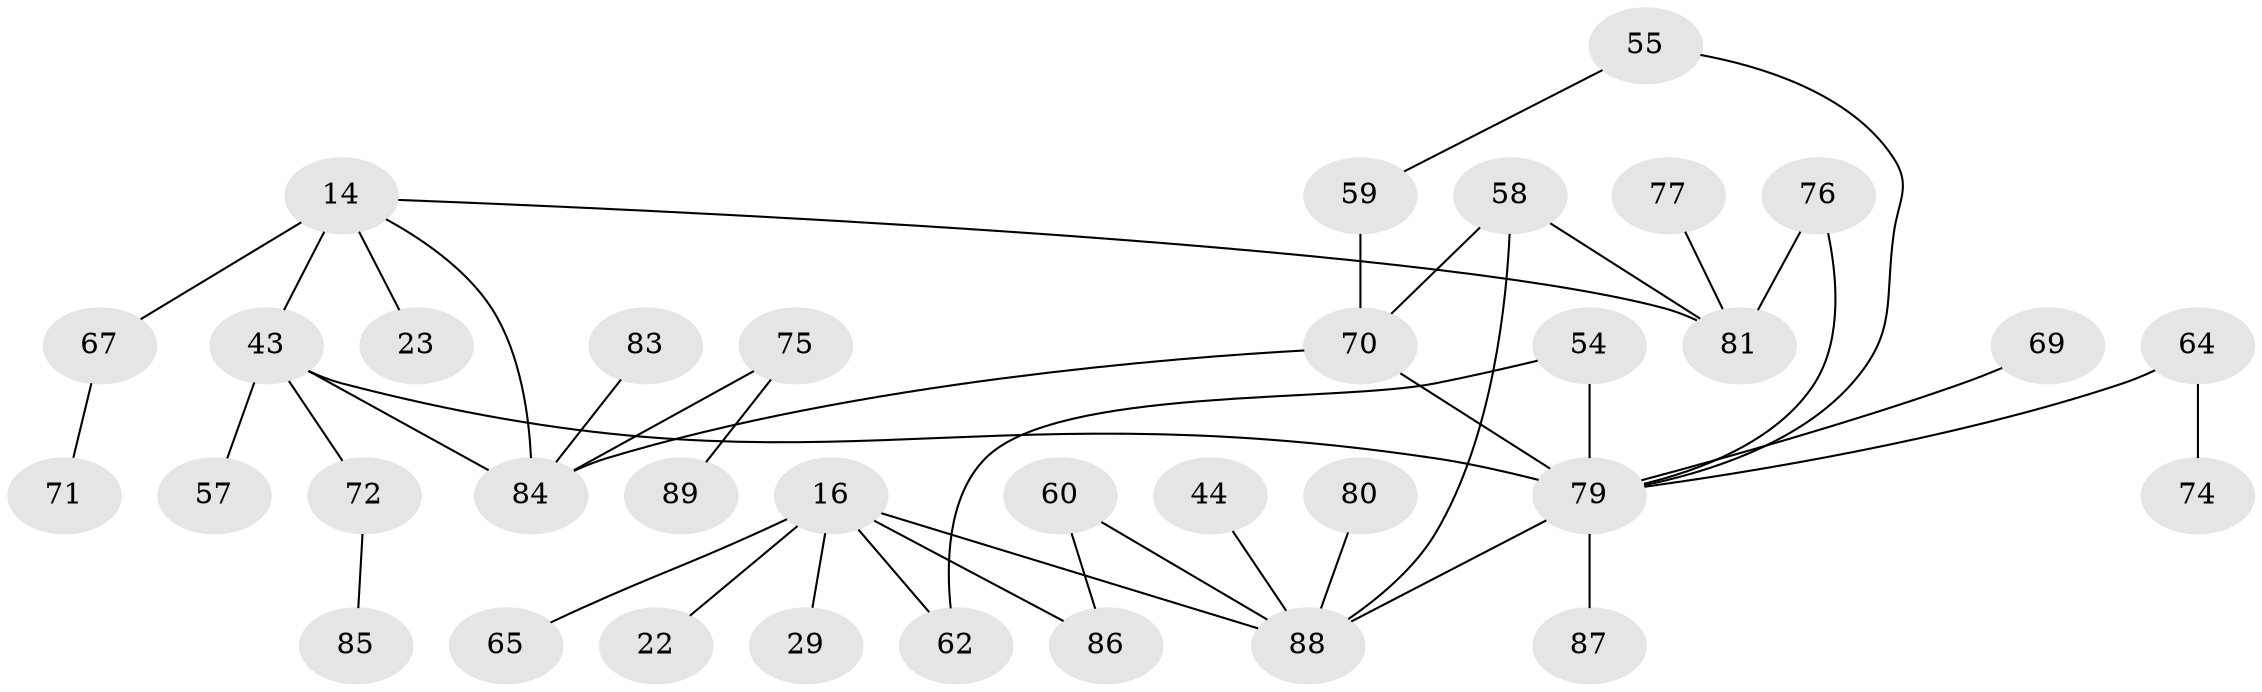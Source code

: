 // original degree distribution, {5: 0.056179775280898875, 7: 0.011235955056179775, 3: 0.15730337078651685, 4: 0.0898876404494382, 6: 0.02247191011235955, 1: 0.33707865168539325, 2: 0.3258426966292135}
// Generated by graph-tools (version 1.1) at 2025/46/03/04/25 21:46:20]
// undirected, 35 vertices, 42 edges
graph export_dot {
graph [start="1"]
  node [color=gray90,style=filled];
  14;
  16 [super="+13+10"];
  22;
  23;
  29;
  43 [super="+3+9+1+15"];
  44 [super="+42"];
  54;
  55;
  57 [super="+39"];
  58 [super="+8"];
  59;
  60 [super="+36+37"];
  62;
  64;
  65 [super="+18+45"];
  67 [super="+51"];
  69;
  70 [super="+6"];
  71;
  72;
  74;
  75;
  76 [super="+68"];
  77;
  79 [super="+52+56"];
  80 [super="+41"];
  81 [super="+30+46"];
  83;
  84 [super="+49+53+78"];
  85;
  86;
  87 [super="+40"];
  88 [super="+28+31+63+82+66+73"];
  89;
  14 -- 23;
  14 -- 43 [weight=2];
  14 -- 81;
  14 -- 67;
  14 -- 84;
  16 -- 62;
  16 -- 86;
  16 -- 22;
  16 -- 29;
  16 -- 65;
  16 -- 88 [weight=3];
  43 -- 72;
  43 -- 79 [weight=2];
  43 -- 84;
  43 -- 57;
  44 -- 88;
  54 -- 62;
  54 -- 79;
  55 -- 59;
  55 -- 79;
  58 -- 81 [weight=2];
  58 -- 70;
  58 -- 88 [weight=2];
  59 -- 70;
  60 -- 86;
  60 -- 88;
  64 -- 74;
  64 -- 79;
  67 -- 71;
  69 -- 79;
  70 -- 79;
  70 -- 84;
  72 -- 85;
  75 -- 89;
  75 -- 84;
  76 -- 81;
  76 -- 79;
  77 -- 81;
  79 -- 88 [weight=2];
  79 -- 87;
  80 -- 88;
  83 -- 84;
}
